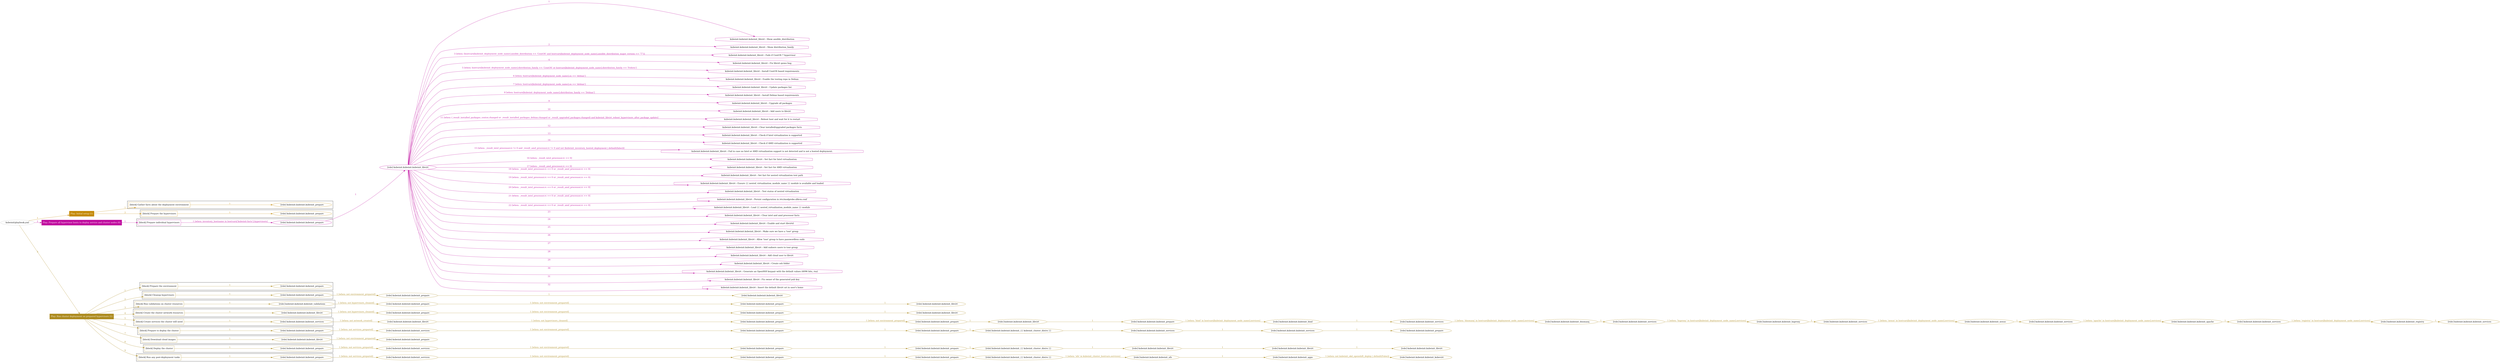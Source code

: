 digraph {
	graph [concentrate=true ordering=in rankdir=LR ratio=fill]
	edge [esep=5 sep=10]
	"kubeinit/playbook.yml" [id=root_node style=dotted]
	play_b1635088 [label="Play: Initial setup (1)" color="#c48a08" fontcolor="#ffffff" id=play_b1635088 shape=box style=filled tooltip=localhost]
	"kubeinit/playbook.yml" -> play_b1635088 [label="1 " color="#c48a08" fontcolor="#c48a08" id=edge_2eacce23 labeltooltip="1 " tooltip="1 "]
	subgraph "kubeinit.kubeinit.kubeinit_prepare" {
		role_06f1435a [label="[role] kubeinit.kubeinit.kubeinit_prepare" color="#c48a08" id=role_06f1435a tooltip="kubeinit.kubeinit.kubeinit_prepare"]
	}
	subgraph "kubeinit.kubeinit.kubeinit_prepare" {
		role_0dcdae70 [label="[role] kubeinit.kubeinit.kubeinit_prepare" color="#c48a08" id=role_0dcdae70 tooltip="kubeinit.kubeinit.kubeinit_prepare"]
	}
	subgraph "Play: Initial setup (1)" {
		play_b1635088 -> block_ec9ece31 [label=1 color="#c48a08" fontcolor="#c48a08" id=edge_63a47b6b labeltooltip=1 tooltip=1]
		subgraph cluster_block_ec9ece31 {
			block_ec9ece31 [label="[block] Gather facts about the deployment environment" color="#c48a08" id=block_ec9ece31 labeltooltip="Gather facts about the deployment environment" shape=box tooltip="Gather facts about the deployment environment"]
			block_ec9ece31 -> role_06f1435a [label="1 " color="#c48a08" fontcolor="#c48a08" id=edge_06f1ae6d labeltooltip="1 " tooltip="1 "]
		}
		play_b1635088 -> block_ea537953 [label=2 color="#c48a08" fontcolor="#c48a08" id=edge_e0cfa354 labeltooltip=2 tooltip=2]
		subgraph cluster_block_ea537953 {
			block_ea537953 [label="[block] Prepare the hypervisors" color="#c48a08" id=block_ea537953 labeltooltip="Prepare the hypervisors" shape=box tooltip="Prepare the hypervisors"]
			block_ea537953 -> role_0dcdae70 [label="1 " color="#c48a08" fontcolor="#c48a08" id=edge_e1ee5352 labeltooltip="1 " tooltip="1 "]
		}
	}
	play_c189c424 [label="Play: Prepare all hypervisor hosts to deploy service and cluster nodes (0)" color="#c00c9f" fontcolor="#ffffff" id=play_c189c424 shape=box style=filled tooltip="Play: Prepare all hypervisor hosts to deploy service and cluster nodes (0)"]
	"kubeinit/playbook.yml" -> play_c189c424 [label="2 " color="#c00c9f" fontcolor="#c00c9f" id=edge_0125beb4 labeltooltip="2 " tooltip="2 "]
	subgraph "kubeinit.kubeinit.kubeinit_libvirt" {
		role_22bac5c8 [label="[role] kubeinit.kubeinit.kubeinit_libvirt" color="#c00c9f" id=role_22bac5c8 tooltip="kubeinit.kubeinit.kubeinit_libvirt"]
		task_780a4e00 [label="kubeinit.kubeinit.kubeinit_libvirt : Show ansible_distribution" color="#c00c9f" id=task_780a4e00 shape=octagon tooltip="kubeinit.kubeinit.kubeinit_libvirt : Show ansible_distribution"]
		role_22bac5c8 -> task_780a4e00 [label="1 " color="#c00c9f" fontcolor="#c00c9f" id=edge_136a394d labeltooltip="1 " tooltip="1 "]
		task_a0f70d48 [label="kubeinit.kubeinit.kubeinit_libvirt : Show distribution_family" color="#c00c9f" id=task_a0f70d48 shape=octagon tooltip="kubeinit.kubeinit.kubeinit_libvirt : Show distribution_family"]
		role_22bac5c8 -> task_a0f70d48 [label="2 " color="#c00c9f" fontcolor="#c00c9f" id=edge_c3dd7ea1 labeltooltip="2 " tooltip="2 "]
		task_377c222c [label="kubeinit.kubeinit.kubeinit_libvirt : Fails if CentOS 7 hypervisor" color="#c00c9f" id=task_377c222c shape=octagon tooltip="kubeinit.kubeinit.kubeinit_libvirt : Fails if CentOS 7 hypervisor"]
		role_22bac5c8 -> task_377c222c [label="3 [when: (hostvars[kubeinit_deployment_node_name].ansible_distribution == 'CentOS' and hostvars[kubeinit_deployment_node_name].ansible_distribution_major_version == \"7\")]" color="#c00c9f" fontcolor="#c00c9f" id=edge_ff1283a0 labeltooltip="3 [when: (hostvars[kubeinit_deployment_node_name].ansible_distribution == 'CentOS' and hostvars[kubeinit_deployment_node_name].ansible_distribution_major_version == \"7\")]" tooltip="3 [when: (hostvars[kubeinit_deployment_node_name].ansible_distribution == 'CentOS' and hostvars[kubeinit_deployment_node_name].ansible_distribution_major_version == \"7\")]"]
		task_a0529666 [label="kubeinit.kubeinit.kubeinit_libvirt : Fix libvirt qemu bug" color="#c00c9f" id=task_a0529666 shape=octagon tooltip="kubeinit.kubeinit.kubeinit_libvirt : Fix libvirt qemu bug"]
		role_22bac5c8 -> task_a0529666 [label="4 " color="#c00c9f" fontcolor="#c00c9f" id=edge_351a18a2 labeltooltip="4 " tooltip="4 "]
		task_939a0192 [label="kubeinit.kubeinit.kubeinit_libvirt : Install CentOS based requirements" color="#c00c9f" id=task_939a0192 shape=octagon tooltip="kubeinit.kubeinit.kubeinit_libvirt : Install CentOS based requirements"]
		role_22bac5c8 -> task_939a0192 [label="5 [when: hostvars[kubeinit_deployment_node_name].distribution_family == 'CentOS' or hostvars[kubeinit_deployment_node_name].distribution_family == 'Fedora']" color="#c00c9f" fontcolor="#c00c9f" id=edge_3a254301 labeltooltip="5 [when: hostvars[kubeinit_deployment_node_name].distribution_family == 'CentOS' or hostvars[kubeinit_deployment_node_name].distribution_family == 'Fedora']" tooltip="5 [when: hostvars[kubeinit_deployment_node_name].distribution_family == 'CentOS' or hostvars[kubeinit_deployment_node_name].distribution_family == 'Fedora']"]
		task_c9b1cfc6 [label="kubeinit.kubeinit.kubeinit_libvirt : Enable the testing repo in Debian" color="#c00c9f" id=task_c9b1cfc6 shape=octagon tooltip="kubeinit.kubeinit.kubeinit_libvirt : Enable the testing repo in Debian"]
		role_22bac5c8 -> task_c9b1cfc6 [label="6 [when: hostvars[kubeinit_deployment_node_name].os == 'debian']" color="#c00c9f" fontcolor="#c00c9f" id=edge_40763e52 labeltooltip="6 [when: hostvars[kubeinit_deployment_node_name].os == 'debian']" tooltip="6 [when: hostvars[kubeinit_deployment_node_name].os == 'debian']"]
		task_34f72b4e [label="kubeinit.kubeinit.kubeinit_libvirt : Update packages list" color="#c00c9f" id=task_34f72b4e shape=octagon tooltip="kubeinit.kubeinit.kubeinit_libvirt : Update packages list"]
		role_22bac5c8 -> task_34f72b4e [label="7 [when: hostvars[kubeinit_deployment_node_name].os == 'debian']" color="#c00c9f" fontcolor="#c00c9f" id=edge_38fa97dc labeltooltip="7 [when: hostvars[kubeinit_deployment_node_name].os == 'debian']" tooltip="7 [when: hostvars[kubeinit_deployment_node_name].os == 'debian']"]
		task_4974af7f [label="kubeinit.kubeinit.kubeinit_libvirt : Install Debian based requirements" color="#c00c9f" id=task_4974af7f shape=octagon tooltip="kubeinit.kubeinit.kubeinit_libvirt : Install Debian based requirements"]
		role_22bac5c8 -> task_4974af7f [label="8 [when: hostvars[kubeinit_deployment_node_name].distribution_family == 'Debian']" color="#c00c9f" fontcolor="#c00c9f" id=edge_9f0c7ad9 labeltooltip="8 [when: hostvars[kubeinit_deployment_node_name].distribution_family == 'Debian']" tooltip="8 [when: hostvars[kubeinit_deployment_node_name].distribution_family == 'Debian']"]
		task_6f50746c [label="kubeinit.kubeinit.kubeinit_libvirt : Upgrade all packages" color="#c00c9f" id=task_6f50746c shape=octagon tooltip="kubeinit.kubeinit.kubeinit_libvirt : Upgrade all packages"]
		role_22bac5c8 -> task_6f50746c [label="9 " color="#c00c9f" fontcolor="#c00c9f" id=edge_531a9b4f labeltooltip="9 " tooltip="9 "]
		task_f6a85fa9 [label="kubeinit.kubeinit.kubeinit_libvirt : Add users to libvirt" color="#c00c9f" id=task_f6a85fa9 shape=octagon tooltip="kubeinit.kubeinit.kubeinit_libvirt : Add users to libvirt"]
		role_22bac5c8 -> task_f6a85fa9 [label="10 " color="#c00c9f" fontcolor="#c00c9f" id=edge_80c219ed labeltooltip="10 " tooltip="10 "]
		task_72d36c0f [label="kubeinit.kubeinit.kubeinit_libvirt : Reboot host and wait for it to restart" color="#c00c9f" id=task_72d36c0f shape=octagon tooltip="kubeinit.kubeinit.kubeinit_libvirt : Reboot host and wait for it to restart"]
		role_22bac5c8 -> task_72d36c0f [label="11 [when: (_result_installed_packages_centos.changed or _result_installed_packages_debian.changed or _result_upgraded_packages.changed) and kubeinit_libvirt_reboot_hypervisors_after_package_update]" color="#c00c9f" fontcolor="#c00c9f" id=edge_fa7cc8ec labeltooltip="11 [when: (_result_installed_packages_centos.changed or _result_installed_packages_debian.changed or _result_upgraded_packages.changed) and kubeinit_libvirt_reboot_hypervisors_after_package_update]" tooltip="11 [when: (_result_installed_packages_centos.changed or _result_installed_packages_debian.changed or _result_upgraded_packages.changed) and kubeinit_libvirt_reboot_hypervisors_after_package_update]"]
		task_1e18bc0e [label="kubeinit.kubeinit.kubeinit_libvirt : Clear installed/upgraded packages facts" color="#c00c9f" id=task_1e18bc0e shape=octagon tooltip="kubeinit.kubeinit.kubeinit_libvirt : Clear installed/upgraded packages facts"]
		role_22bac5c8 -> task_1e18bc0e [label="12 " color="#c00c9f" fontcolor="#c00c9f" id=edge_59d25b90 labeltooltip="12 " tooltip="12 "]
		task_ce6598e2 [label="kubeinit.kubeinit.kubeinit_libvirt : Check if Intel virtualization is supported" color="#c00c9f" id=task_ce6598e2 shape=octagon tooltip="kubeinit.kubeinit.kubeinit_libvirt : Check if Intel virtualization is supported"]
		role_22bac5c8 -> task_ce6598e2 [label="13 " color="#c00c9f" fontcolor="#c00c9f" id=edge_48670217 labeltooltip="13 " tooltip="13 "]
		task_01e74d14 [label="kubeinit.kubeinit.kubeinit_libvirt : Check if AMD virtualization is supported" color="#c00c9f" id=task_01e74d14 shape=octagon tooltip="kubeinit.kubeinit.kubeinit_libvirt : Check if AMD virtualization is supported"]
		role_22bac5c8 -> task_01e74d14 [label="14 " color="#c00c9f" fontcolor="#c00c9f" id=edge_72e3078f labeltooltip="14 " tooltip="14 "]
		task_9e7db5e1 [label="kubeinit.kubeinit.kubeinit_libvirt : Fail in case no Intel or AMD virtualization support is not detected and is not a hosted deployment." color="#c00c9f" id=task_9e7db5e1 shape=octagon tooltip="kubeinit.kubeinit.kubeinit_libvirt : Fail in case no Intel or AMD virtualization support is not detected and is not a hosted deployment."]
		role_22bac5c8 -> task_9e7db5e1 [label="15 [when: _result_intel_processor.rc != 0 and _result_amd_processor.rc != 0 and not (kubeinit_inventory_hosted_deployment | default(false))]" color="#c00c9f" fontcolor="#c00c9f" id=edge_194d5b32 labeltooltip="15 [when: _result_intel_processor.rc != 0 and _result_amd_processor.rc != 0 and not (kubeinit_inventory_hosted_deployment | default(false))]" tooltip="15 [when: _result_intel_processor.rc != 0 and _result_amd_processor.rc != 0 and not (kubeinit_inventory_hosted_deployment | default(false))]"]
		task_28abfb57 [label="kubeinit.kubeinit.kubeinit_libvirt : Set fact for Intel virtualization" color="#c00c9f" id=task_28abfb57 shape=octagon tooltip="kubeinit.kubeinit.kubeinit_libvirt : Set fact for Intel virtualization"]
		role_22bac5c8 -> task_28abfb57 [label="16 [when: _result_intel_processor.rc == 0]" color="#c00c9f" fontcolor="#c00c9f" id=edge_90ad3ae7 labeltooltip="16 [when: _result_intel_processor.rc == 0]" tooltip="16 [when: _result_intel_processor.rc == 0]"]
		task_a476bd2d [label="kubeinit.kubeinit.kubeinit_libvirt : Set fact for AMD virtualization" color="#c00c9f" id=task_a476bd2d shape=octagon tooltip="kubeinit.kubeinit.kubeinit_libvirt : Set fact for AMD virtualization"]
		role_22bac5c8 -> task_a476bd2d [label="17 [when: _result_amd_processor.rc == 0]" color="#c00c9f" fontcolor="#c00c9f" id=edge_f55c3c28 labeltooltip="17 [when: _result_amd_processor.rc == 0]" tooltip="17 [when: _result_amd_processor.rc == 0]"]
		task_a56ac88c [label="kubeinit.kubeinit.kubeinit_libvirt : Set fact for nested virtualization test path" color="#c00c9f" id=task_a56ac88c shape=octagon tooltip="kubeinit.kubeinit.kubeinit_libvirt : Set fact for nested virtualization test path"]
		role_22bac5c8 -> task_a56ac88c [label="18 [when: _result_intel_processor.rc == 0 or _result_amd_processor.rc == 0]" color="#c00c9f" fontcolor="#c00c9f" id=edge_bf681cbc labeltooltip="18 [when: _result_intel_processor.rc == 0 or _result_amd_processor.rc == 0]" tooltip="18 [when: _result_intel_processor.rc == 0 or _result_amd_processor.rc == 0]"]
		task_49e3e5ca [label="kubeinit.kubeinit.kubeinit_libvirt : Ensure {{ nested_virtualization_module_name }} module is available and loaded" color="#c00c9f" id=task_49e3e5ca shape=octagon tooltip="kubeinit.kubeinit.kubeinit_libvirt : Ensure {{ nested_virtualization_module_name }} module is available and loaded"]
		role_22bac5c8 -> task_49e3e5ca [label="19 [when: _result_intel_processor.rc == 0 or _result_amd_processor.rc == 0]" color="#c00c9f" fontcolor="#c00c9f" id=edge_1ea358b5 labeltooltip="19 [when: _result_intel_processor.rc == 0 or _result_amd_processor.rc == 0]" tooltip="19 [when: _result_intel_processor.rc == 0 or _result_amd_processor.rc == 0]"]
		task_157e108b [label="kubeinit.kubeinit.kubeinit_libvirt : Test status of nested virtualization" color="#c00c9f" id=task_157e108b shape=octagon tooltip="kubeinit.kubeinit.kubeinit_libvirt : Test status of nested virtualization"]
		role_22bac5c8 -> task_157e108b [label="20 [when: _result_intel_processor.rc == 0 or _result_amd_processor.rc == 0]" color="#c00c9f" fontcolor="#c00c9f" id=edge_042b9a93 labeltooltip="20 [when: _result_intel_processor.rc == 0 or _result_amd_processor.rc == 0]" tooltip="20 [when: _result_intel_processor.rc == 0 or _result_amd_processor.rc == 0]"]
		task_70888a90 [label="kubeinit.kubeinit.kubeinit_libvirt : Persist configuration in /etc/modprobe.d/kvm.conf" color="#c00c9f" id=task_70888a90 shape=octagon tooltip="kubeinit.kubeinit.kubeinit_libvirt : Persist configuration in /etc/modprobe.d/kvm.conf"]
		role_22bac5c8 -> task_70888a90 [label="21 [when: _result_intel_processor.rc == 0 or _result_amd_processor.rc == 0]" color="#c00c9f" fontcolor="#c00c9f" id=edge_518ab774 labeltooltip="21 [when: _result_intel_processor.rc == 0 or _result_amd_processor.rc == 0]" tooltip="21 [when: _result_intel_processor.rc == 0 or _result_amd_processor.rc == 0]"]
		task_a99150cf [label="kubeinit.kubeinit.kubeinit_libvirt : Load {{ nested_virtualization_module_name }} module" color="#c00c9f" id=task_a99150cf shape=octagon tooltip="kubeinit.kubeinit.kubeinit_libvirt : Load {{ nested_virtualization_module_name }} module"]
		role_22bac5c8 -> task_a99150cf [label="22 [when: _result_intel_processor.rc == 0 or _result_amd_processor.rc == 0]" color="#c00c9f" fontcolor="#c00c9f" id=edge_a7f920a2 labeltooltip="22 [when: _result_intel_processor.rc == 0 or _result_amd_processor.rc == 0]" tooltip="22 [when: _result_intel_processor.rc == 0 or _result_amd_processor.rc == 0]"]
		task_840befdf [label="kubeinit.kubeinit.kubeinit_libvirt : Clear intel and amd processor facts" color="#c00c9f" id=task_840befdf shape=octagon tooltip="kubeinit.kubeinit.kubeinit_libvirt : Clear intel and amd processor facts"]
		role_22bac5c8 -> task_840befdf [label="23 " color="#c00c9f" fontcolor="#c00c9f" id=edge_d64b1600 labeltooltip="23 " tooltip="23 "]
		task_fde4472c [label="kubeinit.kubeinit.kubeinit_libvirt : Enable and start libvirtd" color="#c00c9f" id=task_fde4472c shape=octagon tooltip="kubeinit.kubeinit.kubeinit_libvirt : Enable and start libvirtd"]
		role_22bac5c8 -> task_fde4472c [label="24 " color="#c00c9f" fontcolor="#c00c9f" id=edge_01aca31a labeltooltip="24 " tooltip="24 "]
		task_313b58f6 [label="kubeinit.kubeinit.kubeinit_libvirt : Make sure we have a 'toor' group" color="#c00c9f" id=task_313b58f6 shape=octagon tooltip="kubeinit.kubeinit.kubeinit_libvirt : Make sure we have a 'toor' group"]
		role_22bac5c8 -> task_313b58f6 [label="25 " color="#c00c9f" fontcolor="#c00c9f" id=edge_9c310717 labeltooltip="25 " tooltip="25 "]
		task_9acc5f22 [label="kubeinit.kubeinit.kubeinit_libvirt : Allow 'toor' group to have passwordless sudo" color="#c00c9f" id=task_9acc5f22 shape=octagon tooltip="kubeinit.kubeinit.kubeinit_libvirt : Allow 'toor' group to have passwordless sudo"]
		role_22bac5c8 -> task_9acc5f22 [label="26 " color="#c00c9f" fontcolor="#c00c9f" id=edge_ccf5dc7d labeltooltip="26 " tooltip="26 "]
		task_0d0f423b [label="kubeinit.kubeinit.kubeinit_libvirt : Add sudoers users to toor group" color="#c00c9f" id=task_0d0f423b shape=octagon tooltip="kubeinit.kubeinit.kubeinit_libvirt : Add sudoers users to toor group"]
		role_22bac5c8 -> task_0d0f423b [label="27 " color="#c00c9f" fontcolor="#c00c9f" id=edge_d8306ab3 labeltooltip="27 " tooltip="27 "]
		task_1a0c356d [label="kubeinit.kubeinit.kubeinit_libvirt : Add cloud user to libvirt" color="#c00c9f" id=task_1a0c356d shape=octagon tooltip="kubeinit.kubeinit.kubeinit_libvirt : Add cloud user to libvirt"]
		role_22bac5c8 -> task_1a0c356d [label="28 " color="#c00c9f" fontcolor="#c00c9f" id=edge_4046fed2 labeltooltip="28 " tooltip="28 "]
		task_dc276c30 [label="kubeinit.kubeinit.kubeinit_libvirt : Create ssh folder" color="#c00c9f" id=task_dc276c30 shape=octagon tooltip="kubeinit.kubeinit.kubeinit_libvirt : Create ssh folder"]
		role_22bac5c8 -> task_dc276c30 [label="29 " color="#c00c9f" fontcolor="#c00c9f" id=edge_12ef90b7 labeltooltip="29 " tooltip="29 "]
		task_ea42c713 [label="kubeinit.kubeinit.kubeinit_libvirt : Generate an OpenSSH keypair with the default values (4096 bits, rsa)" color="#c00c9f" id=task_ea42c713 shape=octagon tooltip="kubeinit.kubeinit.kubeinit_libvirt : Generate an OpenSSH keypair with the default values (4096 bits, rsa)"]
		role_22bac5c8 -> task_ea42c713 [label="30 " color="#c00c9f" fontcolor="#c00c9f" id=edge_2ada7766 labeltooltip="30 " tooltip="30 "]
		task_7bfa8880 [label="kubeinit.kubeinit.kubeinit_libvirt : Fix owner of the generated pub key" color="#c00c9f" id=task_7bfa8880 shape=octagon tooltip="kubeinit.kubeinit.kubeinit_libvirt : Fix owner of the generated pub key"]
		role_22bac5c8 -> task_7bfa8880 [label="31 " color="#c00c9f" fontcolor="#c00c9f" id=edge_4e495c4c labeltooltip="31 " tooltip="31 "]
		task_c953c013 [label="kubeinit.kubeinit.kubeinit_libvirt : Insert the default libvirt uri in user's home" color="#c00c9f" id=task_c953c013 shape=octagon tooltip="kubeinit.kubeinit.kubeinit_libvirt : Insert the default libvirt uri in user's home"]
		role_22bac5c8 -> task_c953c013 [label="32 " color="#c00c9f" fontcolor="#c00c9f" id=edge_8d44b803 labeltooltip="32 " tooltip="32 "]
	}
	subgraph "kubeinit.kubeinit.kubeinit_prepare" {
		role_95b4974a [label="[role] kubeinit.kubeinit.kubeinit_prepare" color="#c00c9f" id=role_95b4974a tooltip="kubeinit.kubeinit.kubeinit_prepare"]
		role_95b4974a -> role_22bac5c8 [label="1 " color="#c00c9f" fontcolor="#c00c9f" id=edge_73e5c68a labeltooltip="1 " tooltip="1 "]
	}
	subgraph "Play: Prepare all hypervisor hosts to deploy service and cluster nodes (0)" {
		play_c189c424 -> block_0231c822 [label=1 color="#c00c9f" fontcolor="#c00c9f" id=edge_f58b93df labeltooltip=1 tooltip=1]
		subgraph cluster_block_0231c822 {
			block_0231c822 [label="[block] Prepare individual hypervisors" color="#c00c9f" id=block_0231c822 labeltooltip="Prepare individual hypervisors" shape=box tooltip="Prepare individual hypervisors"]
			block_0231c822 -> role_95b4974a [label="1 [when: inventory_hostname in hostvars['kubeinit-facts'].hypervisors]" color="#c00c9f" fontcolor="#c00c9f" id=edge_bf6547ff labeltooltip="1 [when: inventory_hostname in hostvars['kubeinit-facts'].hypervisors]" tooltip="1 [when: inventory_hostname in hostvars['kubeinit-facts'].hypervisors]"]
		}
	}
	play_a02a3d8b [label="Play: Run cluster deployment on prepared hypervisors (1)" color="#ad8b1f" fontcolor="#ffffff" id=play_a02a3d8b shape=box style=filled tooltip=localhost]
	"kubeinit/playbook.yml" -> play_a02a3d8b [label="3 " color="#ad8b1f" fontcolor="#ad8b1f" id=edge_60beafc5 labeltooltip="3 " tooltip="3 "]
	subgraph "kubeinit.kubeinit.kubeinit_prepare" {
		role_6fa3e85b [label="[role] kubeinit.kubeinit.kubeinit_prepare" color="#ad8b1f" id=role_6fa3e85b tooltip="kubeinit.kubeinit.kubeinit_prepare"]
	}
	subgraph "kubeinit.kubeinit.kubeinit_libvirt" {
		role_04eaa297 [label="[role] kubeinit.kubeinit.kubeinit_libvirt" color="#ad8b1f" id=role_04eaa297 tooltip="kubeinit.kubeinit.kubeinit_libvirt"]
	}
	subgraph "kubeinit.kubeinit.kubeinit_prepare" {
		role_04f433b4 [label="[role] kubeinit.kubeinit.kubeinit_prepare" color="#ad8b1f" id=role_04f433b4 tooltip="kubeinit.kubeinit.kubeinit_prepare"]
		role_04f433b4 -> role_04eaa297 [label="1 " color="#ad8b1f" fontcolor="#ad8b1f" id=edge_c9fa9a7c labeltooltip="1 " tooltip="1 "]
	}
	subgraph "kubeinit.kubeinit.kubeinit_prepare" {
		role_d57992ff [label="[role] kubeinit.kubeinit.kubeinit_prepare" color="#ad8b1f" id=role_d57992ff tooltip="kubeinit.kubeinit.kubeinit_prepare"]
		role_d57992ff -> role_04f433b4 [label="1 [when: not environment_prepared]" color="#ad8b1f" fontcolor="#ad8b1f" id=edge_dd3f1830 labeltooltip="1 [when: not environment_prepared]" tooltip="1 [when: not environment_prepared]"]
	}
	subgraph "kubeinit.kubeinit.kubeinit_libvirt" {
		role_7dd89f15 [label="[role] kubeinit.kubeinit.kubeinit_libvirt" color="#ad8b1f" id=role_7dd89f15 tooltip="kubeinit.kubeinit.kubeinit_libvirt"]
	}
	subgraph "kubeinit.kubeinit.kubeinit_prepare" {
		role_8f25d4e5 [label="[role] kubeinit.kubeinit.kubeinit_prepare" color="#ad8b1f" id=role_8f25d4e5 tooltip="kubeinit.kubeinit.kubeinit_prepare"]
		role_8f25d4e5 -> role_7dd89f15 [label="1 " color="#ad8b1f" fontcolor="#ad8b1f" id=edge_d92c8a98 labeltooltip="1 " tooltip="1 "]
	}
	subgraph "kubeinit.kubeinit.kubeinit_prepare" {
		role_705ed13b [label="[role] kubeinit.kubeinit.kubeinit_prepare" color="#ad8b1f" id=role_705ed13b tooltip="kubeinit.kubeinit.kubeinit_prepare"]
		role_705ed13b -> role_8f25d4e5 [label="1 [when: not environment_prepared]" color="#ad8b1f" fontcolor="#ad8b1f" id=edge_202c4503 labeltooltip="1 [when: not environment_prepared]" tooltip="1 [when: not environment_prepared]"]
	}
	subgraph "kubeinit.kubeinit.kubeinit_validations" {
		role_6ee266f8 [label="[role] kubeinit.kubeinit.kubeinit_validations" color="#ad8b1f" id=role_6ee266f8 tooltip="kubeinit.kubeinit.kubeinit_validations"]
		role_6ee266f8 -> role_705ed13b [label="1 [when: not hypervisors_cleaned]" color="#ad8b1f" fontcolor="#ad8b1f" id=edge_360d5d4b labeltooltip="1 [when: not hypervisors_cleaned]" tooltip="1 [when: not hypervisors_cleaned]"]
	}
	subgraph "kubeinit.kubeinit.kubeinit_libvirt" {
		role_68963f94 [label="[role] kubeinit.kubeinit.kubeinit_libvirt" color="#ad8b1f" id=role_68963f94 tooltip="kubeinit.kubeinit.kubeinit_libvirt"]
	}
	subgraph "kubeinit.kubeinit.kubeinit_prepare" {
		role_68f990b2 [label="[role] kubeinit.kubeinit.kubeinit_prepare" color="#ad8b1f" id=role_68f990b2 tooltip="kubeinit.kubeinit.kubeinit_prepare"]
		role_68f990b2 -> role_68963f94 [label="1 " color="#ad8b1f" fontcolor="#ad8b1f" id=edge_36fc2f47 labeltooltip="1 " tooltip="1 "]
	}
	subgraph "kubeinit.kubeinit.kubeinit_prepare" {
		role_3c3c8bcf [label="[role] kubeinit.kubeinit.kubeinit_prepare" color="#ad8b1f" id=role_3c3c8bcf tooltip="kubeinit.kubeinit.kubeinit_prepare"]
		role_3c3c8bcf -> role_68f990b2 [label="1 [when: not environment_prepared]" color="#ad8b1f" fontcolor="#ad8b1f" id=edge_9befba4f labeltooltip="1 [when: not environment_prepared]" tooltip="1 [when: not environment_prepared]"]
	}
	subgraph "kubeinit.kubeinit.kubeinit_libvirt" {
		role_da825fc3 [label="[role] kubeinit.kubeinit.kubeinit_libvirt" color="#ad8b1f" id=role_da825fc3 tooltip="kubeinit.kubeinit.kubeinit_libvirt"]
		role_da825fc3 -> role_3c3c8bcf [label="1 [when: not hypervisors_cleaned]" color="#ad8b1f" fontcolor="#ad8b1f" id=edge_2d740124 labeltooltip="1 [when: not hypervisors_cleaned]" tooltip="1 [when: not hypervisors_cleaned]"]
	}
	subgraph "kubeinit.kubeinit.kubeinit_services" {
		role_6fbfafa0 [label="[role] kubeinit.kubeinit.kubeinit_services" color="#ad8b1f" id=role_6fbfafa0 tooltip="kubeinit.kubeinit.kubeinit_services"]
	}
	subgraph "kubeinit.kubeinit.kubeinit_registry" {
		role_f2c1adea [label="[role] kubeinit.kubeinit.kubeinit_registry" color="#ad8b1f" id=role_f2c1adea tooltip="kubeinit.kubeinit.kubeinit_registry"]
		role_f2c1adea -> role_6fbfafa0 [label="1 " color="#ad8b1f" fontcolor="#ad8b1f" id=edge_11a30c06 labeltooltip="1 " tooltip="1 "]
	}
	subgraph "kubeinit.kubeinit.kubeinit_services" {
		role_fbe9c4cb [label="[role] kubeinit.kubeinit.kubeinit_services" color="#ad8b1f" id=role_fbe9c4cb tooltip="kubeinit.kubeinit.kubeinit_services"]
		role_fbe9c4cb -> role_f2c1adea [label="1 [when: 'registry' in hostvars[kubeinit_deployment_node_name].services]" color="#ad8b1f" fontcolor="#ad8b1f" id=edge_3aff29c4 labeltooltip="1 [when: 'registry' in hostvars[kubeinit_deployment_node_name].services]" tooltip="1 [when: 'registry' in hostvars[kubeinit_deployment_node_name].services]"]
	}
	subgraph "kubeinit.kubeinit.kubeinit_apache" {
		role_762154a9 [label="[role] kubeinit.kubeinit.kubeinit_apache" color="#ad8b1f" id=role_762154a9 tooltip="kubeinit.kubeinit.kubeinit_apache"]
		role_762154a9 -> role_fbe9c4cb [label="1 " color="#ad8b1f" fontcolor="#ad8b1f" id=edge_ab81fedf labeltooltip="1 " tooltip="1 "]
	}
	subgraph "kubeinit.kubeinit.kubeinit_services" {
		role_38ce442f [label="[role] kubeinit.kubeinit.kubeinit_services" color="#ad8b1f" id=role_38ce442f tooltip="kubeinit.kubeinit.kubeinit_services"]
		role_38ce442f -> role_762154a9 [label="1 [when: 'apache' in hostvars[kubeinit_deployment_node_name].services]" color="#ad8b1f" fontcolor="#ad8b1f" id=edge_7251664e labeltooltip="1 [when: 'apache' in hostvars[kubeinit_deployment_node_name].services]" tooltip="1 [when: 'apache' in hostvars[kubeinit_deployment_node_name].services]"]
	}
	subgraph "kubeinit.kubeinit.kubeinit_nexus" {
		role_f6e51950 [label="[role] kubeinit.kubeinit.kubeinit_nexus" color="#ad8b1f" id=role_f6e51950 tooltip="kubeinit.kubeinit.kubeinit_nexus"]
		role_f6e51950 -> role_38ce442f [label="1 " color="#ad8b1f" fontcolor="#ad8b1f" id=edge_7c76574a labeltooltip="1 " tooltip="1 "]
	}
	subgraph "kubeinit.kubeinit.kubeinit_services" {
		role_7cb440d7 [label="[role] kubeinit.kubeinit.kubeinit_services" color="#ad8b1f" id=role_7cb440d7 tooltip="kubeinit.kubeinit.kubeinit_services"]
		role_7cb440d7 -> role_f6e51950 [label="1 [when: 'nexus' in hostvars[kubeinit_deployment_node_name].services]" color="#ad8b1f" fontcolor="#ad8b1f" id=edge_508b13e1 labeltooltip="1 [when: 'nexus' in hostvars[kubeinit_deployment_node_name].services]" tooltip="1 [when: 'nexus' in hostvars[kubeinit_deployment_node_name].services]"]
	}
	subgraph "kubeinit.kubeinit.kubeinit_haproxy" {
		role_18989c2b [label="[role] kubeinit.kubeinit.kubeinit_haproxy" color="#ad8b1f" id=role_18989c2b tooltip="kubeinit.kubeinit.kubeinit_haproxy"]
		role_18989c2b -> role_7cb440d7 [label="1 " color="#ad8b1f" fontcolor="#ad8b1f" id=edge_b509bea3 labeltooltip="1 " tooltip="1 "]
	}
	subgraph "kubeinit.kubeinit.kubeinit_services" {
		role_7ac7a7a0 [label="[role] kubeinit.kubeinit.kubeinit_services" color="#ad8b1f" id=role_7ac7a7a0 tooltip="kubeinit.kubeinit.kubeinit_services"]
		role_7ac7a7a0 -> role_18989c2b [label="1 [when: 'haproxy' in hostvars[kubeinit_deployment_node_name].services]" color="#ad8b1f" fontcolor="#ad8b1f" id=edge_f6e63f84 labeltooltip="1 [when: 'haproxy' in hostvars[kubeinit_deployment_node_name].services]" tooltip="1 [when: 'haproxy' in hostvars[kubeinit_deployment_node_name].services]"]
	}
	subgraph "kubeinit.kubeinit.kubeinit_dnsmasq" {
		role_b80f0570 [label="[role] kubeinit.kubeinit.kubeinit_dnsmasq" color="#ad8b1f" id=role_b80f0570 tooltip="kubeinit.kubeinit.kubeinit_dnsmasq"]
		role_b80f0570 -> role_7ac7a7a0 [label="1 " color="#ad8b1f" fontcolor="#ad8b1f" id=edge_9c25cf42 labeltooltip="1 " tooltip="1 "]
	}
	subgraph "kubeinit.kubeinit.kubeinit_services" {
		role_636c61cd [label="[role] kubeinit.kubeinit.kubeinit_services" color="#ad8b1f" id=role_636c61cd tooltip="kubeinit.kubeinit.kubeinit_services"]
		role_636c61cd -> role_b80f0570 [label="1 [when: 'dnsmasq' in hostvars[kubeinit_deployment_node_name].services]" color="#ad8b1f" fontcolor="#ad8b1f" id=edge_0123e944 labeltooltip="1 [when: 'dnsmasq' in hostvars[kubeinit_deployment_node_name].services]" tooltip="1 [when: 'dnsmasq' in hostvars[kubeinit_deployment_node_name].services]"]
	}
	subgraph "kubeinit.kubeinit.kubeinit_bind" {
		role_0851bbcd [label="[role] kubeinit.kubeinit.kubeinit_bind" color="#ad8b1f" id=role_0851bbcd tooltip="kubeinit.kubeinit.kubeinit_bind"]
		role_0851bbcd -> role_636c61cd [label="1 " color="#ad8b1f" fontcolor="#ad8b1f" id=edge_ead95f1c labeltooltip="1 " tooltip="1 "]
	}
	subgraph "kubeinit.kubeinit.kubeinit_prepare" {
		role_c91177ca [label="[role] kubeinit.kubeinit.kubeinit_prepare" color="#ad8b1f" id=role_c91177ca tooltip="kubeinit.kubeinit.kubeinit_prepare"]
		role_c91177ca -> role_0851bbcd [label="1 [when: 'bind' in hostvars[kubeinit_deployment_node_name].services]" color="#ad8b1f" fontcolor="#ad8b1f" id=edge_5b4b3db5 labeltooltip="1 [when: 'bind' in hostvars[kubeinit_deployment_node_name].services]" tooltip="1 [when: 'bind' in hostvars[kubeinit_deployment_node_name].services]"]
	}
	subgraph "kubeinit.kubeinit.kubeinit_libvirt" {
		role_e4711e6b [label="[role] kubeinit.kubeinit.kubeinit_libvirt" color="#ad8b1f" id=role_e4711e6b tooltip="kubeinit.kubeinit.kubeinit_libvirt"]
		role_e4711e6b -> role_c91177ca [label="1 " color="#ad8b1f" fontcolor="#ad8b1f" id=edge_33171f74 labeltooltip="1 " tooltip="1 "]
	}
	subgraph "kubeinit.kubeinit.kubeinit_prepare" {
		role_fe2b4090 [label="[role] kubeinit.kubeinit.kubeinit_prepare" color="#ad8b1f" id=role_fe2b4090 tooltip="kubeinit.kubeinit.kubeinit_prepare"]
		role_fe2b4090 -> role_e4711e6b [label="1 " color="#ad8b1f" fontcolor="#ad8b1f" id=edge_378ee1d1 labeltooltip="1 " tooltip="1 "]
	}
	subgraph "kubeinit.kubeinit.kubeinit_prepare" {
		role_0a2328a4 [label="[role] kubeinit.kubeinit.kubeinit_prepare" color="#ad8b1f" id=role_0a2328a4 tooltip="kubeinit.kubeinit.kubeinit_prepare"]
		role_0a2328a4 -> role_fe2b4090 [label="1 [when: not environment_prepared]" color="#ad8b1f" fontcolor="#ad8b1f" id=edge_be89b0bb labeltooltip="1 [when: not environment_prepared]" tooltip="1 [when: not environment_prepared]"]
	}
	subgraph "kubeinit.kubeinit.kubeinit_libvirt" {
		role_117064de [label="[role] kubeinit.kubeinit.kubeinit_libvirt" color="#ad8b1f" id=role_117064de tooltip="kubeinit.kubeinit.kubeinit_libvirt"]
		role_117064de -> role_0a2328a4 [label="1 [when: not hypervisors_cleaned]" color="#ad8b1f" fontcolor="#ad8b1f" id=edge_9b4cd8f6 labeltooltip="1 [when: not hypervisors_cleaned]" tooltip="1 [when: not hypervisors_cleaned]"]
	}
	subgraph "kubeinit.kubeinit.kubeinit_services" {
		role_d06834bf [label="[role] kubeinit.kubeinit.kubeinit_services" color="#ad8b1f" id=role_d06834bf tooltip="kubeinit.kubeinit.kubeinit_services"]
		role_d06834bf -> role_117064de [label="1 [when: not network_created]" color="#ad8b1f" fontcolor="#ad8b1f" id=edge_332b7af0 labeltooltip="1 [when: not network_created]" tooltip="1 [when: not network_created]"]
	}
	subgraph "kubeinit.kubeinit.kubeinit_prepare" {
		role_26afa57a [label="[role] kubeinit.kubeinit.kubeinit_prepare" color="#ad8b1f" id=role_26afa57a tooltip="kubeinit.kubeinit.kubeinit_prepare"]
	}
	subgraph "kubeinit.kubeinit.kubeinit_services" {
		role_92a56d7d [label="[role] kubeinit.kubeinit.kubeinit_services" color="#ad8b1f" id=role_92a56d7d tooltip="kubeinit.kubeinit.kubeinit_services"]
		role_92a56d7d -> role_26afa57a [label="1 " color="#ad8b1f" fontcolor="#ad8b1f" id=edge_7b4193df labeltooltip="1 " tooltip="1 "]
	}
	subgraph "kubeinit.kubeinit.kubeinit_services" {
		role_5433fc48 [label="[role] kubeinit.kubeinit.kubeinit_services" color="#ad8b1f" id=role_5433fc48 tooltip="kubeinit.kubeinit.kubeinit_services"]
		role_5433fc48 -> role_92a56d7d [label="1 " color="#ad8b1f" fontcolor="#ad8b1f" id=edge_346bcd70 labeltooltip="1 " tooltip="1 "]
	}
	subgraph "kubeinit.kubeinit.kubeinit_{{ kubeinit_cluster_distro }}" {
		role_af1083c7 [label="[role] kubeinit.kubeinit.kubeinit_{{ kubeinit_cluster_distro }}" color="#ad8b1f" id=role_af1083c7 tooltip="kubeinit.kubeinit.kubeinit_{{ kubeinit_cluster_distro }}"]
		role_af1083c7 -> role_5433fc48 [label="1 " color="#ad8b1f" fontcolor="#ad8b1f" id=edge_76fc0367 labeltooltip="1 " tooltip="1 "]
	}
	subgraph "kubeinit.kubeinit.kubeinit_prepare" {
		role_f0440719 [label="[role] kubeinit.kubeinit.kubeinit_prepare" color="#ad8b1f" id=role_f0440719 tooltip="kubeinit.kubeinit.kubeinit_prepare"]
		role_f0440719 -> role_af1083c7 [label="1 " color="#ad8b1f" fontcolor="#ad8b1f" id=edge_ec8c2052 labeltooltip="1 " tooltip="1 "]
	}
	subgraph "kubeinit.kubeinit.kubeinit_prepare" {
		role_4bb1a2fa [label="[role] kubeinit.kubeinit.kubeinit_prepare" color="#ad8b1f" id=role_4bb1a2fa tooltip="kubeinit.kubeinit.kubeinit_prepare"]
		role_4bb1a2fa -> role_f0440719 [label="1 " color="#ad8b1f" fontcolor="#ad8b1f" id=edge_6de4f38c labeltooltip="1 " tooltip="1 "]
	}
	subgraph "kubeinit.kubeinit.kubeinit_services" {
		role_6862d3fc [label="[role] kubeinit.kubeinit.kubeinit_services" color="#ad8b1f" id=role_6862d3fc tooltip="kubeinit.kubeinit.kubeinit_services"]
		role_6862d3fc -> role_4bb1a2fa [label="1 [when: not environment_prepared]" color="#ad8b1f" fontcolor="#ad8b1f" id=edge_315754c8 labeltooltip="1 [when: not environment_prepared]" tooltip="1 [when: not environment_prepared]"]
	}
	subgraph "kubeinit.kubeinit.kubeinit_prepare" {
		role_d3635a94 [label="[role] kubeinit.kubeinit.kubeinit_prepare" color="#ad8b1f" id=role_d3635a94 tooltip="kubeinit.kubeinit.kubeinit_prepare"]
		role_d3635a94 -> role_6862d3fc [label="1 [when: not services_prepared]" color="#ad8b1f" fontcolor="#ad8b1f" id=edge_256f88f9 labeltooltip="1 [when: not services_prepared]" tooltip="1 [when: not services_prepared]"]
	}
	subgraph "kubeinit.kubeinit.kubeinit_prepare" {
		role_bb63d77d [label="[role] kubeinit.kubeinit.kubeinit_prepare" color="#ad8b1f" id=role_bb63d77d tooltip="kubeinit.kubeinit.kubeinit_prepare"]
	}
	subgraph "kubeinit.kubeinit.kubeinit_libvirt" {
		role_8349fd5b [label="[role] kubeinit.kubeinit.kubeinit_libvirt" color="#ad8b1f" id=role_8349fd5b tooltip="kubeinit.kubeinit.kubeinit_libvirt"]
		role_8349fd5b -> role_bb63d77d [label="1 [when: not environment_prepared]" color="#ad8b1f" fontcolor="#ad8b1f" id=edge_c3873496 labeltooltip="1 [when: not environment_prepared]" tooltip="1 [when: not environment_prepared]"]
	}
	subgraph "kubeinit.kubeinit.kubeinit_libvirt" {
		role_8f6e68ec [label="[role] kubeinit.kubeinit.kubeinit_libvirt" color="#ad8b1f" id=role_8f6e68ec tooltip="kubeinit.kubeinit.kubeinit_libvirt"]
	}
	subgraph "kubeinit.kubeinit.kubeinit_libvirt" {
		role_54c0814b [label="[role] kubeinit.kubeinit.kubeinit_libvirt" color="#ad8b1f" id=role_54c0814b tooltip="kubeinit.kubeinit.kubeinit_libvirt"]
		role_54c0814b -> role_8f6e68ec [label="1 " color="#ad8b1f" fontcolor="#ad8b1f" id=edge_c8bf9d7a labeltooltip="1 " tooltip="1 "]
	}
	subgraph "kubeinit.kubeinit.kubeinit_libvirt" {
		role_6b895961 [label="[role] kubeinit.kubeinit.kubeinit_libvirt" color="#ad8b1f" id=role_6b895961 tooltip="kubeinit.kubeinit.kubeinit_libvirt"]
		role_6b895961 -> role_54c0814b [label="1 " color="#ad8b1f" fontcolor="#ad8b1f" id=edge_1ce34b7e labeltooltip="1 " tooltip="1 "]
	}
	subgraph "kubeinit.kubeinit.kubeinit_{{ kubeinit_cluster_distro }}" {
		role_199c2bfb [label="[role] kubeinit.kubeinit.kubeinit_{{ kubeinit_cluster_distro }}" color="#ad8b1f" id=role_199c2bfb tooltip="kubeinit.kubeinit.kubeinit_{{ kubeinit_cluster_distro }}"]
		role_199c2bfb -> role_6b895961 [label="1 " color="#ad8b1f" fontcolor="#ad8b1f" id=edge_b1946738 labeltooltip="1 " tooltip="1 "]
	}
	subgraph "kubeinit.kubeinit.kubeinit_prepare" {
		role_c38bdc74 [label="[role] kubeinit.kubeinit.kubeinit_prepare" color="#ad8b1f" id=role_c38bdc74 tooltip="kubeinit.kubeinit.kubeinit_prepare"]
		role_c38bdc74 -> role_199c2bfb [label="1 " color="#ad8b1f" fontcolor="#ad8b1f" id=edge_a2a7de7b labeltooltip="1 " tooltip="1 "]
	}
	subgraph "kubeinit.kubeinit.kubeinit_prepare" {
		role_89d07a1f [label="[role] kubeinit.kubeinit.kubeinit_prepare" color="#ad8b1f" id=role_89d07a1f tooltip="kubeinit.kubeinit.kubeinit_prepare"]
		role_89d07a1f -> role_c38bdc74 [label="1 " color="#ad8b1f" fontcolor="#ad8b1f" id=edge_26a18f7f labeltooltip="1 " tooltip="1 "]
	}
	subgraph "kubeinit.kubeinit.kubeinit_services" {
		role_18d0b550 [label="[role] kubeinit.kubeinit.kubeinit_services" color="#ad8b1f" id=role_18d0b550 tooltip="kubeinit.kubeinit.kubeinit_services"]
		role_18d0b550 -> role_89d07a1f [label="1 [when: not environment_prepared]" color="#ad8b1f" fontcolor="#ad8b1f" id=edge_e4467851 labeltooltip="1 [when: not environment_prepared]" tooltip="1 [when: not environment_prepared]"]
	}
	subgraph "kubeinit.kubeinit.kubeinit_prepare" {
		role_2c2a0ac3 [label="[role] kubeinit.kubeinit.kubeinit_prepare" color="#ad8b1f" id=role_2c2a0ac3 tooltip="kubeinit.kubeinit.kubeinit_prepare"]
		role_2c2a0ac3 -> role_18d0b550 [label="1 [when: not services_prepared]" color="#ad8b1f" fontcolor="#ad8b1f" id=edge_dc290816 labeltooltip="1 [when: not services_prepared]" tooltip="1 [when: not services_prepared]"]
	}
	subgraph "kubeinit.kubeinit.kubeinit_kubevirt" {
		role_1d0f251b [label="[role] kubeinit.kubeinit.kubeinit_kubevirt" color="#ad8b1f" id=role_1d0f251b tooltip="kubeinit.kubeinit.kubeinit_kubevirt"]
	}
	subgraph "kubeinit.kubeinit.kubeinit_apps" {
		role_a27bc0c5 [label="[role] kubeinit.kubeinit.kubeinit_apps" color="#ad8b1f" id=role_a27bc0c5 tooltip="kubeinit.kubeinit.kubeinit_apps"]
		role_a27bc0c5 -> role_1d0f251b [label="1 [when: not kubeinit_okd_openshift_deploy | default(False)]" color="#ad8b1f" fontcolor="#ad8b1f" id=edge_cb230afc labeltooltip="1 [when: not kubeinit_okd_openshift_deploy | default(False)]" tooltip="1 [when: not kubeinit_okd_openshift_deploy | default(False)]"]
	}
	subgraph "kubeinit.kubeinit.kubeinit_nfs" {
		role_eb741eef [label="[role] kubeinit.kubeinit.kubeinit_nfs" color="#ad8b1f" id=role_eb741eef tooltip="kubeinit.kubeinit.kubeinit_nfs"]
		role_eb741eef -> role_a27bc0c5 [label="1 " color="#ad8b1f" fontcolor="#ad8b1f" id=edge_4fd508de labeltooltip="1 " tooltip="1 "]
	}
	subgraph "kubeinit.kubeinit.kubeinit_{{ kubeinit_cluster_distro }}" {
		role_97edbad7 [label="[role] kubeinit.kubeinit.kubeinit_{{ kubeinit_cluster_distro }}" color="#ad8b1f" id=role_97edbad7 tooltip="kubeinit.kubeinit.kubeinit_{{ kubeinit_cluster_distro }}"]
		role_97edbad7 -> role_eb741eef [label="1 [when: 'nfs' in kubeinit_cluster_hostvars.services]" color="#ad8b1f" fontcolor="#ad8b1f" id=edge_1fde2280 labeltooltip="1 [when: 'nfs' in kubeinit_cluster_hostvars.services]" tooltip="1 [when: 'nfs' in kubeinit_cluster_hostvars.services]"]
	}
	subgraph "kubeinit.kubeinit.kubeinit_prepare" {
		role_4c8f6c08 [label="[role] kubeinit.kubeinit.kubeinit_prepare" color="#ad8b1f" id=role_4c8f6c08 tooltip="kubeinit.kubeinit.kubeinit_prepare"]
		role_4c8f6c08 -> role_97edbad7 [label="1 " color="#ad8b1f" fontcolor="#ad8b1f" id=edge_239f73d2 labeltooltip="1 " tooltip="1 "]
	}
	subgraph "kubeinit.kubeinit.kubeinit_prepare" {
		role_22933aab [label="[role] kubeinit.kubeinit.kubeinit_prepare" color="#ad8b1f" id=role_22933aab tooltip="kubeinit.kubeinit.kubeinit_prepare"]
		role_22933aab -> role_4c8f6c08 [label="1 " color="#ad8b1f" fontcolor="#ad8b1f" id=edge_e6fe7091 labeltooltip="1 " tooltip="1 "]
	}
	subgraph "kubeinit.kubeinit.kubeinit_services" {
		role_01f21c21 [label="[role] kubeinit.kubeinit.kubeinit_services" color="#ad8b1f" id=role_01f21c21 tooltip="kubeinit.kubeinit.kubeinit_services"]
		role_01f21c21 -> role_22933aab [label="1 [when: not environment_prepared]" color="#ad8b1f" fontcolor="#ad8b1f" id=edge_b8c1c06a labeltooltip="1 [when: not environment_prepared]" tooltip="1 [when: not environment_prepared]"]
	}
	subgraph "kubeinit.kubeinit.kubeinit_prepare" {
		role_c48a4317 [label="[role] kubeinit.kubeinit.kubeinit_prepare" color="#ad8b1f" id=role_c48a4317 tooltip="kubeinit.kubeinit.kubeinit_prepare"]
		role_c48a4317 -> role_01f21c21 [label="1 [when: not services_prepared]" color="#ad8b1f" fontcolor="#ad8b1f" id=edge_15ad4b51 labeltooltip="1 [when: not services_prepared]" tooltip="1 [when: not services_prepared]"]
	}
	subgraph "Play: Run cluster deployment on prepared hypervisors (1)" {
		play_a02a3d8b -> block_a3651ee3 [label=1 color="#ad8b1f" fontcolor="#ad8b1f" id=edge_f08dd6b6 labeltooltip=1 tooltip=1]
		subgraph cluster_block_a3651ee3 {
			block_a3651ee3 [label="[block] Prepare the environment" color="#ad8b1f" id=block_a3651ee3 labeltooltip="Prepare the environment" shape=box tooltip="Prepare the environment"]
			block_a3651ee3 -> role_6fa3e85b [label="1 " color="#ad8b1f" fontcolor="#ad8b1f" id=edge_048bdf1f labeltooltip="1 " tooltip="1 "]
		}
		play_a02a3d8b -> block_7e6e5d08 [label=2 color="#ad8b1f" fontcolor="#ad8b1f" id=edge_cae9486b labeltooltip=2 tooltip=2]
		subgraph cluster_block_7e6e5d08 {
			block_7e6e5d08 [label="[block] Cleanup hypervisors" color="#ad8b1f" id=block_7e6e5d08 labeltooltip="Cleanup hypervisors" shape=box tooltip="Cleanup hypervisors"]
			block_7e6e5d08 -> role_d57992ff [label="1 " color="#ad8b1f" fontcolor="#ad8b1f" id=edge_d0cc521a labeltooltip="1 " tooltip="1 "]
		}
		play_a02a3d8b -> block_3a85d649 [label=3 color="#ad8b1f" fontcolor="#ad8b1f" id=edge_78591dd1 labeltooltip=3 tooltip=3]
		subgraph cluster_block_3a85d649 {
			block_3a85d649 [label="[block] Run validations on cluster resources" color="#ad8b1f" id=block_3a85d649 labeltooltip="Run validations on cluster resources" shape=box tooltip="Run validations on cluster resources"]
			block_3a85d649 -> role_6ee266f8 [label="1 " color="#ad8b1f" fontcolor="#ad8b1f" id=edge_5731b8e1 labeltooltip="1 " tooltip="1 "]
		}
		play_a02a3d8b -> block_dcd6aa28 [label=4 color="#ad8b1f" fontcolor="#ad8b1f" id=edge_8d6811e5 labeltooltip=4 tooltip=4]
		subgraph cluster_block_dcd6aa28 {
			block_dcd6aa28 [label="[block] Create the cluster network resources" color="#ad8b1f" id=block_dcd6aa28 labeltooltip="Create the cluster network resources" shape=box tooltip="Create the cluster network resources"]
			block_dcd6aa28 -> role_da825fc3 [label="1 " color="#ad8b1f" fontcolor="#ad8b1f" id=edge_4b21412a labeltooltip="1 " tooltip="1 "]
		}
		play_a02a3d8b -> block_3b1214dd [label=5 color="#ad8b1f" fontcolor="#ad8b1f" id=edge_5efb1ae9 labeltooltip=5 tooltip=5]
		subgraph cluster_block_3b1214dd {
			block_3b1214dd [label="[block] Create services the cluster will need" color="#ad8b1f" id=block_3b1214dd labeltooltip="Create services the cluster will need" shape=box tooltip="Create services the cluster will need"]
			block_3b1214dd -> role_d06834bf [label="1 " color="#ad8b1f" fontcolor="#ad8b1f" id=edge_11dcfd92 labeltooltip="1 " tooltip="1 "]
		}
		play_a02a3d8b -> block_89d4ebb5 [label=6 color="#ad8b1f" fontcolor="#ad8b1f" id=edge_dee602e7 labeltooltip=6 tooltip=6]
		subgraph cluster_block_89d4ebb5 {
			block_89d4ebb5 [label="[block] Prepare to deploy the cluster" color="#ad8b1f" id=block_89d4ebb5 labeltooltip="Prepare to deploy the cluster" shape=box tooltip="Prepare to deploy the cluster"]
			block_89d4ebb5 -> role_d3635a94 [label="1 " color="#ad8b1f" fontcolor="#ad8b1f" id=edge_0bc0d4ca labeltooltip="1 " tooltip="1 "]
		}
		play_a02a3d8b -> block_f0939a08 [label=7 color="#ad8b1f" fontcolor="#ad8b1f" id=edge_f9734fca labeltooltip=7 tooltip=7]
		subgraph cluster_block_f0939a08 {
			block_f0939a08 [label="[block] Download cloud images" color="#ad8b1f" id=block_f0939a08 labeltooltip="Download cloud images" shape=box tooltip="Download cloud images"]
			block_f0939a08 -> role_8349fd5b [label="1 " color="#ad8b1f" fontcolor="#ad8b1f" id=edge_dbb31781 labeltooltip="1 " tooltip="1 "]
		}
		play_a02a3d8b -> block_4d316f88 [label=8 color="#ad8b1f" fontcolor="#ad8b1f" id=edge_40cab9b7 labeltooltip=8 tooltip=8]
		subgraph cluster_block_4d316f88 {
			block_4d316f88 [label="[block] Deploy the cluster" color="#ad8b1f" id=block_4d316f88 labeltooltip="Deploy the cluster" shape=box tooltip="Deploy the cluster"]
			block_4d316f88 -> role_2c2a0ac3 [label="1 " color="#ad8b1f" fontcolor="#ad8b1f" id=edge_aea59903 labeltooltip="1 " tooltip="1 "]
		}
		play_a02a3d8b -> block_0988e8ae [label=9 color="#ad8b1f" fontcolor="#ad8b1f" id=edge_de237abf labeltooltip=9 tooltip=9]
		subgraph cluster_block_0988e8ae {
			block_0988e8ae [label="[block] Run any post-deployment tasks" color="#ad8b1f" id=block_0988e8ae labeltooltip="Run any post-deployment tasks" shape=box tooltip="Run any post-deployment tasks"]
			block_0988e8ae -> role_c48a4317 [label="1 " color="#ad8b1f" fontcolor="#ad8b1f" id=edge_a2f85535 labeltooltip="1 " tooltip="1 "]
		}
	}
}
